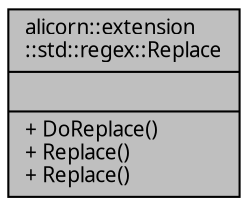 digraph "alicorn::extension::std::regex::Replace"
{
 // INTERACTIVE_SVG=YES
  edge [fontname="Verdana",fontsize="10",labelfontname="Verdana",labelfontsize="10"];
  node [fontname="Verdana",fontsize="10",shape=record];
  Node1 [label="{alicorn::extension\l::std::regex::Replace\n||+ DoReplace()\l+ Replace()\l+ Replace()\l}",height=0.2,width=0.4,color="black", fillcolor="grey75", style="filled", fontcolor="black"];
}
